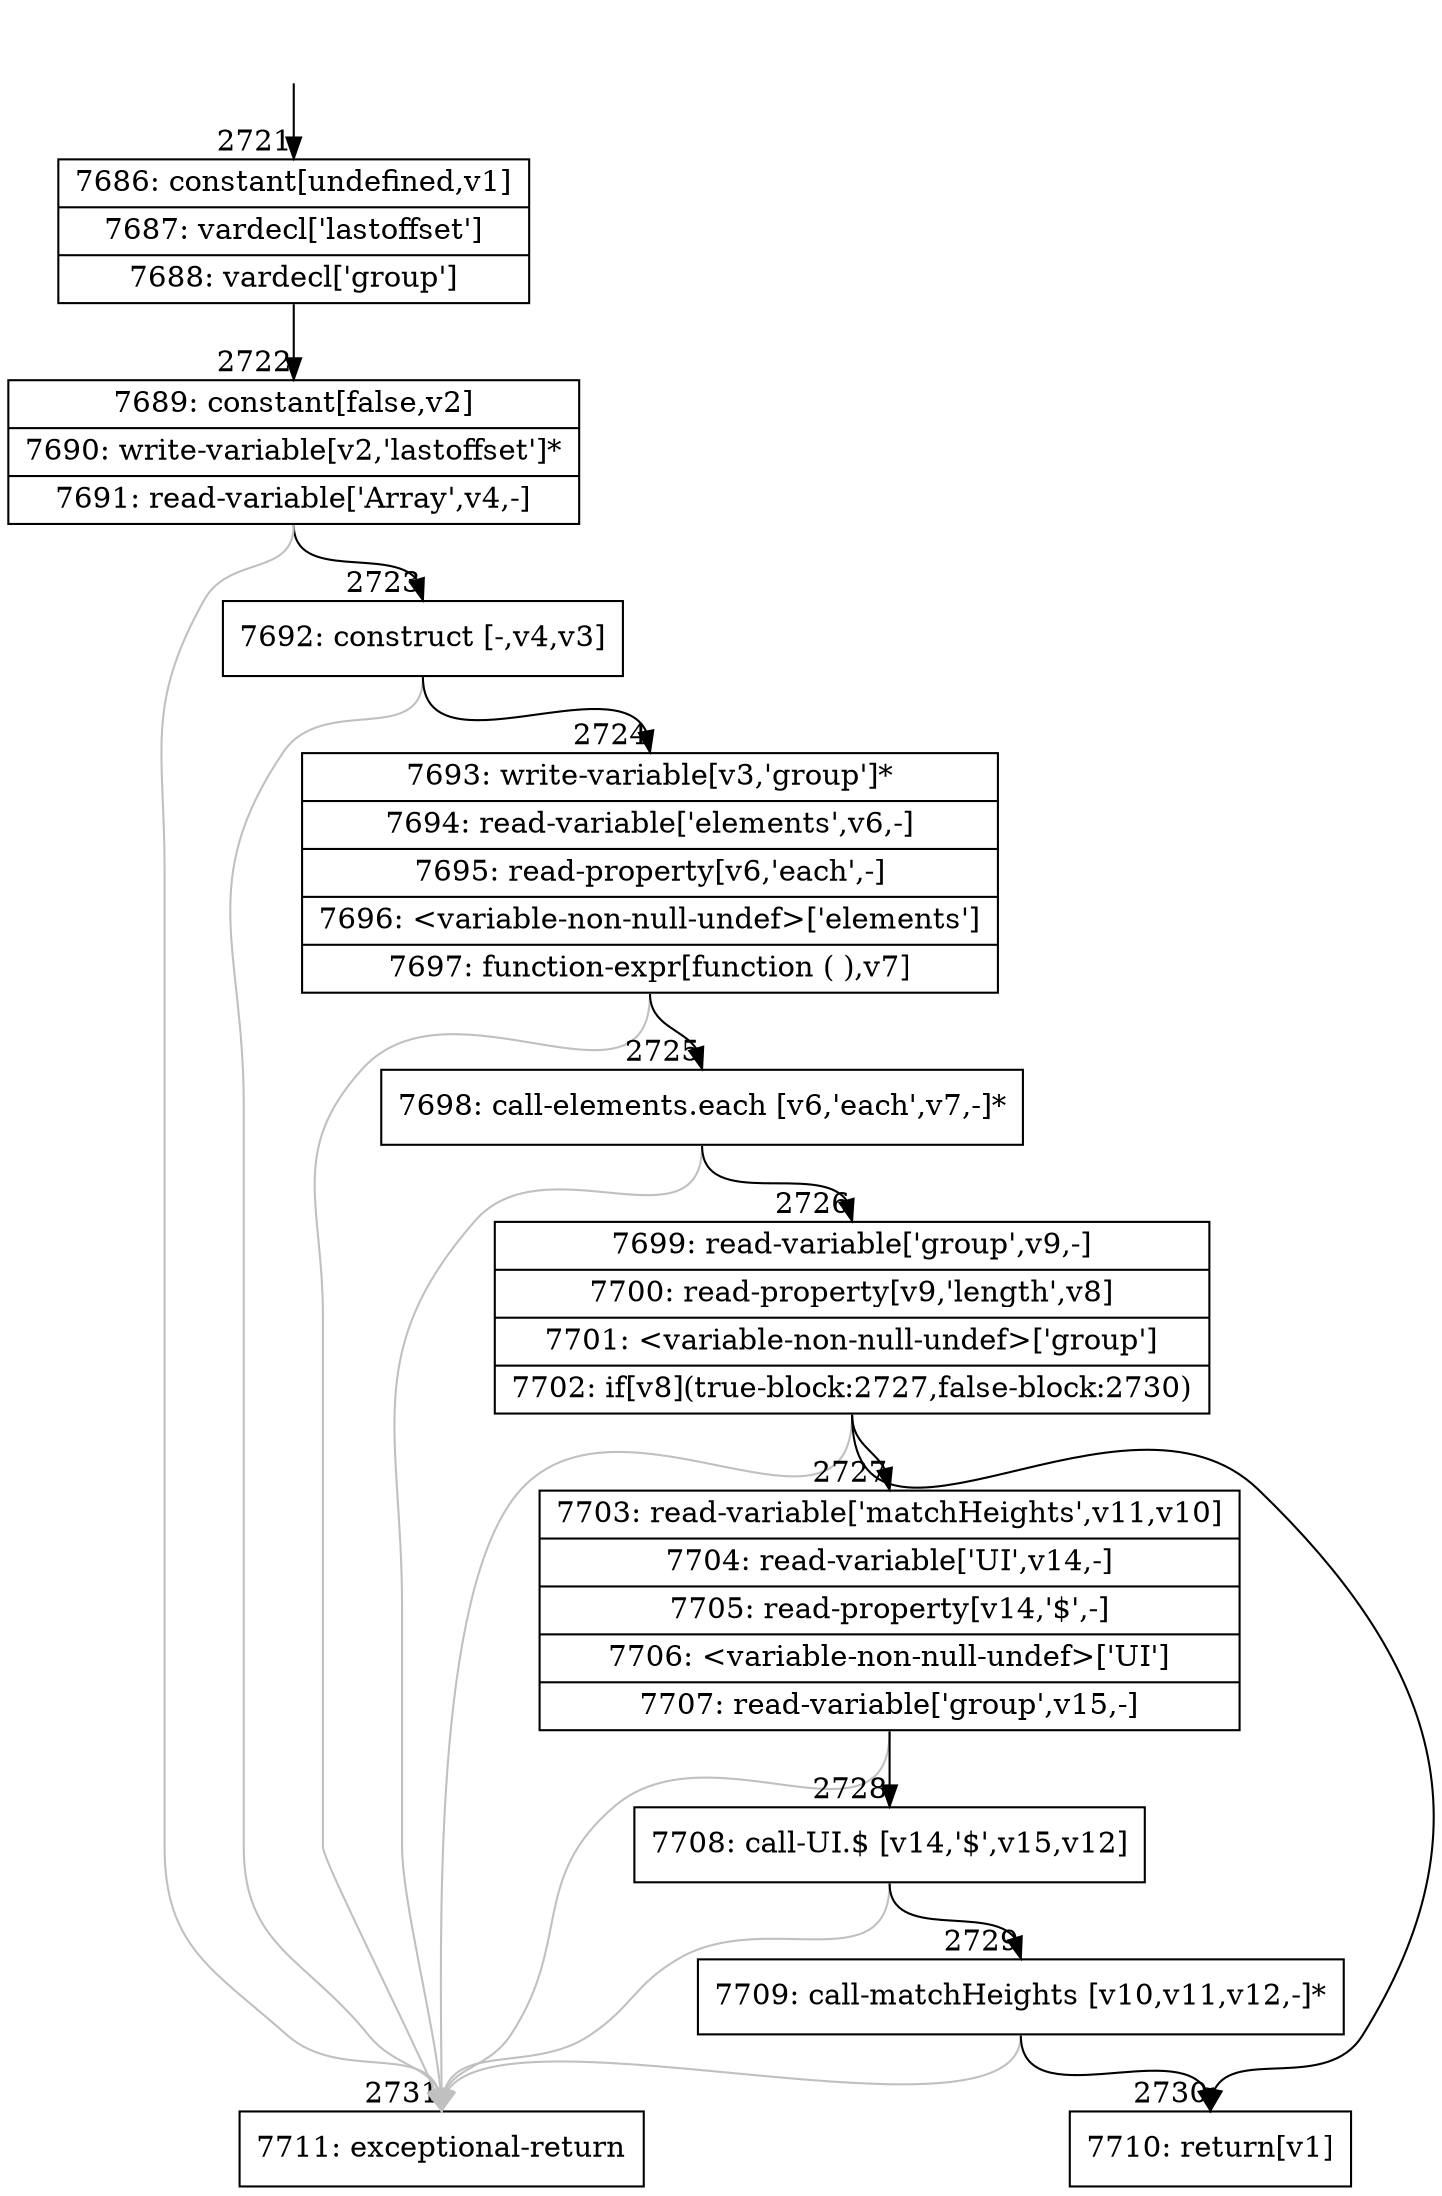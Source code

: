digraph {
rankdir="TD"
BB_entry211[shape=none,label=""];
BB_entry211 -> BB2721 [tailport=s, headport=n, headlabel="    2721"]
BB2721 [shape=record label="{7686: constant[undefined,v1]|7687: vardecl['lastoffset']|7688: vardecl['group']}" ] 
BB2721 -> BB2722 [tailport=s, headport=n, headlabel="      2722"]
BB2722 [shape=record label="{7689: constant[false,v2]|7690: write-variable[v2,'lastoffset']*|7691: read-variable['Array',v4,-]}" ] 
BB2722 -> BB2723 [tailport=s, headport=n, headlabel="      2723"]
BB2722 -> BB2731 [tailport=s, headport=n, color=gray, headlabel="      2731"]
BB2723 [shape=record label="{7692: construct [-,v4,v3]}" ] 
BB2723 -> BB2724 [tailport=s, headport=n, headlabel="      2724"]
BB2723 -> BB2731 [tailport=s, headport=n, color=gray]
BB2724 [shape=record label="{7693: write-variable[v3,'group']*|7694: read-variable['elements',v6,-]|7695: read-property[v6,'each',-]|7696: \<variable-non-null-undef\>['elements']|7697: function-expr[function ( ),v7]}" ] 
BB2724 -> BB2725 [tailport=s, headport=n, headlabel="      2725"]
BB2724 -> BB2731 [tailport=s, headport=n, color=gray]
BB2725 [shape=record label="{7698: call-elements.each [v6,'each',v7,-]*}" ] 
BB2725 -> BB2726 [tailport=s, headport=n, headlabel="      2726"]
BB2725 -> BB2731 [tailport=s, headport=n, color=gray]
BB2726 [shape=record label="{7699: read-variable['group',v9,-]|7700: read-property[v9,'length',v8]|7701: \<variable-non-null-undef\>['group']|7702: if[v8](true-block:2727,false-block:2730)}" ] 
BB2726 -> BB2727 [tailport=s, headport=n, headlabel="      2727"]
BB2726 -> BB2730 [tailport=s, headport=n, headlabel="      2730"]
BB2726 -> BB2731 [tailport=s, headport=n, color=gray]
BB2727 [shape=record label="{7703: read-variable['matchHeights',v11,v10]|7704: read-variable['UI',v14,-]|7705: read-property[v14,'$',-]|7706: \<variable-non-null-undef\>['UI']|7707: read-variable['group',v15,-]}" ] 
BB2727 -> BB2728 [tailport=s, headport=n, headlabel="      2728"]
BB2727 -> BB2731 [tailport=s, headport=n, color=gray]
BB2728 [shape=record label="{7708: call-UI.$ [v14,'$',v15,v12]}" ] 
BB2728 -> BB2729 [tailport=s, headport=n, headlabel="      2729"]
BB2728 -> BB2731 [tailport=s, headport=n, color=gray]
BB2729 [shape=record label="{7709: call-matchHeights [v10,v11,v12,-]*}" ] 
BB2729 -> BB2730 [tailport=s, headport=n]
BB2729 -> BB2731 [tailport=s, headport=n, color=gray]
BB2730 [shape=record label="{7710: return[v1]}" ] 
BB2731 [shape=record label="{7711: exceptional-return}" ] 
//#$~ 2112
}
